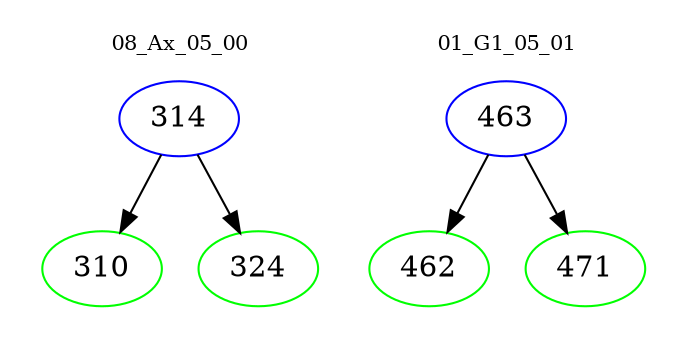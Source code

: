 digraph{
subgraph cluster_0 {
color = white
label = "08_Ax_05_00";
fontsize=10;
T0_314 [label="314", color="blue"]
T0_314 -> T0_310 [color="black"]
T0_310 [label="310", color="green"]
T0_314 -> T0_324 [color="black"]
T0_324 [label="324", color="green"]
}
subgraph cluster_1 {
color = white
label = "01_G1_05_01";
fontsize=10;
T1_463 [label="463", color="blue"]
T1_463 -> T1_462 [color="black"]
T1_462 [label="462", color="green"]
T1_463 -> T1_471 [color="black"]
T1_471 [label="471", color="green"]
}
}
